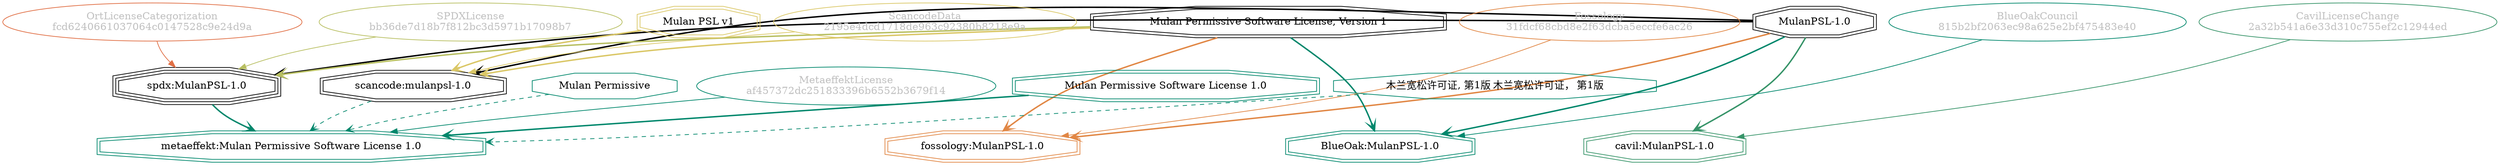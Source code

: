 strict digraph {
    node [shape=box];
    graph [splines=curved];
    2964 [label="SPDXLicense\nbb36de7d18b7f812bc3d5971b17098b7"
         ,fontcolor=gray
         ,color="#b8bf62"
         ,fillcolor="beige;1"
         ,shape=ellipse];
    2965 [label="spdx:MulanPSL-1.0"
         ,shape=tripleoctagon];
    2966 [label="MulanPSL-1.0"
         ,shape=doubleoctagon];
    2967 [label="Mulan Permissive Software License, Version 1"
         ,shape=doubleoctagon];
    8691 [label="BlueOakCouncil\n815b2bf2063ec98a625e2bf475483e40"
         ,fontcolor=gray
         ,color="#00876c"
         ,fillcolor="beige;1"
         ,shape=ellipse];
    8692 [label="BlueOak:MulanPSL-1.0"
         ,color="#00876c"
         ,shape=doubleoctagon];
    20316 [label="ScancodeData\n2195e4dcd1718de963c92380b8218e9a"
          ,fontcolor=gray
          ,color="#dac767"
          ,fillcolor="beige;1"
          ,shape=ellipse];
    20317 [label="scancode:mulanpsl-1.0"
          ,shape=doubleoctagon];
    20318 [label="Mulan PSL v1"
          ,color="#dac767"
          ,shape=doubleoctagon];
    28123 [label="Fossology\n31fdcf68cbd8e2f63dcba5eccfe6ac26"
          ,fontcolor=gray
          ,color="#e18745"
          ,fillcolor="beige;1"
          ,shape=ellipse];
    28124 [label="fossology:MulanPSL-1.0"
          ,color="#e18745"
          ,shape=doubleoctagon];
    35083 [label="OrtLicenseCategorization\nfcd6240661037064c0147528c9e24d9a"
          ,fontcolor=gray
          ,color="#e06f45"
          ,fillcolor="beige;1"
          ,shape=ellipse];
    37219 [label="CavilLicenseChange\n2a32b541a6e33d310c755ef2c12944ed"
          ,fontcolor=gray
          ,color="#379469"
          ,fillcolor="beige;1"
          ,shape=ellipse];
    37220 [label="cavil:MulanPSL-1.0"
          ,color="#379469"
          ,shape=doubleoctagon];
    44744 [label="Mulan Permissive"
          ,color="#00876c"
          ,shape=octagon];
    44753 [label="MetaeffektLicense\naf457372dc251833396b6552b3679f14"
          ,fontcolor=gray
          ,color="#00876c"
          ,fillcolor="beige;1"
          ,shape=ellipse];
    44754 [label="metaeffekt:Mulan Permissive Software License 1.0"
          ,color="#00876c"
          ,shape=doubleoctagon];
    44755 [label="Mulan Permissive Software License 1.0"
          ,color="#00876c"
          ,shape=doubleoctagon];
    44756 [label="木兰宽松许可证, 第1版 木兰宽松许可证， 第1版"
          ,color="#00876c"
          ,shape=octagon];
    2964 -> 2965 [weight=0.5
                 ,color="#b8bf62"];
    2965 -> 44754 [style=bold
                  ,arrowhead=vee
                  ,weight=0.7
                  ,color="#00876c"];
    2966 -> 2965 [style=bold
                 ,arrowhead=vee
                 ,weight=0.7];
    2966 -> 8692 [style=bold
                 ,arrowhead=vee
                 ,weight=0.7
                 ,color="#00876c"];
    2966 -> 20317 [style=bold
                  ,arrowhead=vee
                  ,weight=0.7];
    2966 -> 28124 [style=bold
                  ,arrowhead=vee
                  ,weight=0.7
                  ,color="#e18745"];
    2966 -> 37220 [style=bold
                  ,arrowhead=vee
                  ,weight=0.7
                  ,color="#379469"];
    2966 -> 37220 [style=bold
                  ,arrowhead=vee
                  ,weight=0.7
                  ,color="#379469"];
    2967 -> 2965 [style=bold
                 ,arrowhead=vee
                 ,weight=0.7
                 ,color="#b8bf62"];
    2967 -> 8692 [style=bold
                 ,arrowhead=vee
                 ,weight=0.7
                 ,color="#00876c"];
    2967 -> 20317 [style=bold
                  ,arrowhead=vee
                  ,weight=0.7
                  ,color="#dac767"];
    2967 -> 28124 [style=bold
                  ,arrowhead=vee
                  ,weight=0.7
                  ,color="#e18745"];
    8691 -> 8692 [weight=0.5
                 ,color="#00876c"];
    20316 -> 20317 [weight=0.5
                   ,color="#dac767"];
    20317 -> 44754 [style=dashed
                   ,arrowhead=vee
                   ,weight=0.5
                   ,color="#00876c"];
    20318 -> 20317 [style=bold
                   ,arrowhead=vee
                   ,weight=0.7
                   ,color="#dac767"];
    28123 -> 28124 [weight=0.5
                   ,color="#e18745"];
    35083 -> 2965 [weight=0.5
                  ,color="#e06f45"];
    37219 -> 37220 [weight=0.5
                   ,color="#379469"];
    44744 -> 44754 [style=dashed
                   ,arrowhead=vee
                   ,weight=0.5
                   ,color="#00876c"];
    44753 -> 44754 [weight=0.5
                   ,color="#00876c"];
    44755 -> 44754 [style=bold
                   ,arrowhead=vee
                   ,weight=0.7
                   ,color="#00876c"];
    44756 -> 44754 [style=dashed
                   ,arrowhead=vee
                   ,weight=0.5
                   ,color="#00876c"];
}
